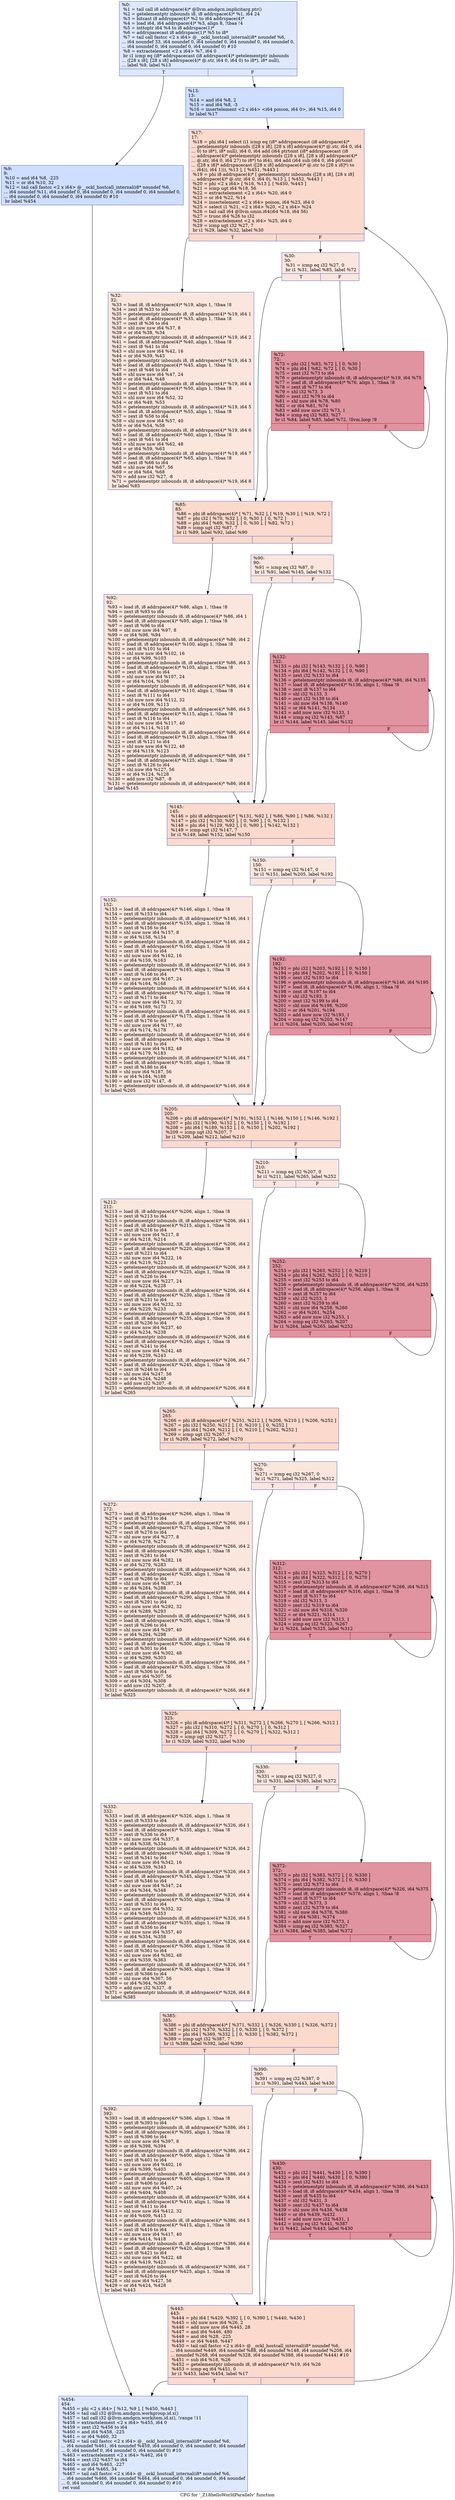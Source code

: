 digraph "CFG for '_Z18helloWorldParallelv' function" {
	label="CFG for '_Z18helloWorldParallelv' function";

	Node0x44fc0a0 [shape=record,color="#3d50c3ff", style=filled, fillcolor="#b2ccfb70",label="{%0:\l  %1 = tail call i8 addrspace(4)* @llvm.amdgcn.implicitarg.ptr()\l  %2 = getelementptr inbounds i8, i8 addrspace(4)* %1, i64 24\l  %3 = bitcast i8 addrspace(4)* %2 to i64 addrspace(4)*\l  %4 = load i64, i64 addrspace(4)* %3, align 8, !tbaa !4\l  %5 = inttoptr i64 %4 to i8 addrspace(1)*\l  %6 = addrspacecast i8 addrspace(1)* %5 to i8*\l  %7 = tail call fastcc \<2 x i64\> @__ockl_hostcall_internal(i8* noundef %6,\l... i64 noundef 33, i64 noundef 0, i64 noundef 0, i64 noundef 0, i64 noundef 0,\l... i64 noundef 0, i64 noundef 0, i64 noundef 0) #10\l  %8 = extractelement \<2 x i64\> %7, i64 0\l  br i1 icmp eq (i8* addrspacecast (i8 addrspace(4)* getelementptr inbounds\l... ([28 x i8], [28 x i8] addrspace(4)* @.str, i64 0, i64 0) to i8*), i8* null),\l... label %9, label %13\l|{<s0>T|<s1>F}}"];
	Node0x44fc0a0:s0 -> Node0x44fd640;
	Node0x44fc0a0:s1 -> Node0x44fe9e0;
	Node0x44fd640 [shape=record,color="#3d50c3ff", style=filled, fillcolor="#93b5fe70",label="{%9:\l9:                                                \l  %10 = and i64 %8, -225\l  %11 = or i64 %10, 32\l  %12 = tail call fastcc \<2 x i64\> @__ockl_hostcall_internal(i8* noundef %6,\l... i64 noundef %11, i64 noundef 0, i64 noundef 0, i64 noundef 0, i64 noundef 0,\l... i64 noundef 0, i64 noundef 0, i64 noundef 0) #10\l  br label %454\l}"];
	Node0x44fd640 -> Node0x44fec90;
	Node0x44fe9e0 [shape=record,color="#3d50c3ff", style=filled, fillcolor="#93b5fe70",label="{%13:\l13:                                               \l  %14 = and i64 %8, 2\l  %15 = and i64 %8, -3\l  %16 = insertelement \<2 x i64\> \<i64 poison, i64 0\>, i64 %15, i64 0\l  br label %17\l}"];
	Node0x44fe9e0 -> Node0x44fdf60;
	Node0x44fdf60 [shape=record,color="#3d50c3ff", style=filled, fillcolor="#f7ac8e70",label="{%17:\l17:                                               \l  %18 = phi i64 [ select (i1 icmp eq (i8* addrspacecast (i8 addrspace(4)*\l... getelementptr inbounds ([28 x i8], [28 x i8] addrspace(4)* @.str, i64 0, i64\l... 0) to i8*), i8* null), i64 0, i64 add (i64 ptrtoint (i8* addrspacecast (i8\l... addrspace(4)* getelementptr inbounds ([28 x i8], [28 x i8] addrspace(4)*\l... @.str, i64 0, i64 27) to i8*) to i64), i64 add (i64 sub (i64 0, i64 ptrtoint\l... ([28 x i8]* addrspacecast ([28 x i8] addrspace(4)* @.str to [28 x i8]*) to\l... i64)), i64 1))), %13 ], [ %451, %443 ]\l  %19 = phi i8 addrspace(4)* [ getelementptr inbounds ([28 x i8], [28 x i8]\l... addrspace(4)* @.str, i64 0, i64 0), %13 ], [ %452, %443 ]\l  %20 = phi \<2 x i64\> [ %16, %13 ], [ %450, %443 ]\l  %21 = icmp ugt i64 %18, 56\l  %22 = extractelement \<2 x i64\> %20, i64 0\l  %23 = or i64 %22, %14\l  %24 = insertelement \<2 x i64\> poison, i64 %23, i64 0\l  %25 = select i1 %21, \<2 x i64\> %20, \<2 x i64\> %24\l  %26 = tail call i64 @llvm.umin.i64(i64 %18, i64 56)\l  %27 = trunc i64 %26 to i32\l  %28 = extractelement \<2 x i64\> %25, i64 0\l  %29 = icmp ugt i32 %27, 7\l  br i1 %29, label %32, label %30\l|{<s0>T|<s1>F}}"];
	Node0x44fdf60:s0 -> Node0x4500820;
	Node0x44fdf60:s1 -> Node0x45008b0;
	Node0x45008b0 [shape=record,color="#3d50c3ff", style=filled, fillcolor="#f3c7b170",label="{%30:\l30:                                               \l  %31 = icmp eq i32 %27, 0\l  br i1 %31, label %85, label %72\l|{<s0>T|<s1>F}}"];
	Node0x45008b0:s0 -> Node0x4500ab0;
	Node0x45008b0:s1 -> Node0x4500b00;
	Node0x4500820 [shape=record,color="#3d50c3ff", style=filled, fillcolor="#f3c7b170",label="{%32:\l32:                                               \l  %33 = load i8, i8 addrspace(4)* %19, align 1, !tbaa !8\l  %34 = zext i8 %33 to i64\l  %35 = getelementptr inbounds i8, i8 addrspace(4)* %19, i64 1\l  %36 = load i8, i8 addrspace(4)* %35, align 1, !tbaa !8\l  %37 = zext i8 %36 to i64\l  %38 = shl nuw nsw i64 %37, 8\l  %39 = or i64 %38, %34\l  %40 = getelementptr inbounds i8, i8 addrspace(4)* %19, i64 2\l  %41 = load i8, i8 addrspace(4)* %40, align 1, !tbaa !8\l  %42 = zext i8 %41 to i64\l  %43 = shl nuw nsw i64 %42, 16\l  %44 = or i64 %39, %43\l  %45 = getelementptr inbounds i8, i8 addrspace(4)* %19, i64 3\l  %46 = load i8, i8 addrspace(4)* %45, align 1, !tbaa !8\l  %47 = zext i8 %46 to i64\l  %48 = shl nuw nsw i64 %47, 24\l  %49 = or i64 %44, %48\l  %50 = getelementptr inbounds i8, i8 addrspace(4)* %19, i64 4\l  %51 = load i8, i8 addrspace(4)* %50, align 1, !tbaa !8\l  %52 = zext i8 %51 to i64\l  %53 = shl nuw nsw i64 %52, 32\l  %54 = or i64 %49, %53\l  %55 = getelementptr inbounds i8, i8 addrspace(4)* %19, i64 5\l  %56 = load i8, i8 addrspace(4)* %55, align 1, !tbaa !8\l  %57 = zext i8 %56 to i64\l  %58 = shl nuw nsw i64 %57, 40\l  %59 = or i64 %54, %58\l  %60 = getelementptr inbounds i8, i8 addrspace(4)* %19, i64 6\l  %61 = load i8, i8 addrspace(4)* %60, align 1, !tbaa !8\l  %62 = zext i8 %61 to i64\l  %63 = shl nuw nsw i64 %62, 48\l  %64 = or i64 %59, %63\l  %65 = getelementptr inbounds i8, i8 addrspace(4)* %19, i64 7\l  %66 = load i8, i8 addrspace(4)* %65, align 1, !tbaa !8\l  %67 = zext i8 %66 to i64\l  %68 = shl nuw i64 %67, 56\l  %69 = or i64 %64, %68\l  %70 = add nsw i32 %27, -8\l  %71 = getelementptr inbounds i8, i8 addrspace(4)* %19, i64 8\l  br label %85\l}"];
	Node0x4500820 -> Node0x4500ab0;
	Node0x4500b00 [shape=record,color="#b70d28ff", style=filled, fillcolor="#b70d2870",label="{%72:\l72:                                               \l  %73 = phi i32 [ %83, %72 ], [ 0, %30 ]\l  %74 = phi i64 [ %82, %72 ], [ 0, %30 ]\l  %75 = zext i32 %73 to i64\l  %76 = getelementptr inbounds i8, i8 addrspace(4)* %19, i64 %75\l  %77 = load i8, i8 addrspace(4)* %76, align 1, !tbaa !8\l  %78 = zext i8 %77 to i64\l  %79 = shl i32 %73, 3\l  %80 = zext i32 %79 to i64\l  %81 = shl nuw i64 %78, %80\l  %82 = or i64 %81, %74\l  %83 = add nuw nsw i32 %73, 1\l  %84 = icmp eq i32 %83, %27\l  br i1 %84, label %85, label %72, !llvm.loop !9\l|{<s0>T|<s1>F}}"];
	Node0x4500b00:s0 -> Node0x4500ab0;
	Node0x4500b00:s1 -> Node0x4500b00;
	Node0x4500ab0 [shape=record,color="#3d50c3ff", style=filled, fillcolor="#f7ac8e70",label="{%85:\l85:                                               \l  %86 = phi i8 addrspace(4)* [ %71, %32 ], [ %19, %30 ], [ %19, %72 ]\l  %87 = phi i32 [ %70, %32 ], [ 0, %30 ], [ 0, %72 ]\l  %88 = phi i64 [ %69, %32 ], [ 0, %30 ], [ %82, %72 ]\l  %89 = icmp ugt i32 %87, 7\l  br i1 %89, label %92, label %90\l|{<s0>T|<s1>F}}"];
	Node0x4500ab0:s0 -> Node0x45038e0;
	Node0x4500ab0:s1 -> Node0x4503930;
	Node0x4503930 [shape=record,color="#3d50c3ff", style=filled, fillcolor="#f3c7b170",label="{%90:\l90:                                               \l  %91 = icmp eq i32 %87, 0\l  br i1 %91, label %145, label %132\l|{<s0>T|<s1>F}}"];
	Node0x4503930:s0 -> Node0x4503b00;
	Node0x4503930:s1 -> Node0x4503b50;
	Node0x45038e0 [shape=record,color="#3d50c3ff", style=filled, fillcolor="#f3c7b170",label="{%92:\l92:                                               \l  %93 = load i8, i8 addrspace(4)* %86, align 1, !tbaa !8\l  %94 = zext i8 %93 to i64\l  %95 = getelementptr inbounds i8, i8 addrspace(4)* %86, i64 1\l  %96 = load i8, i8 addrspace(4)* %95, align 1, !tbaa !8\l  %97 = zext i8 %96 to i64\l  %98 = shl nuw nsw i64 %97, 8\l  %99 = or i64 %98, %94\l  %100 = getelementptr inbounds i8, i8 addrspace(4)* %86, i64 2\l  %101 = load i8, i8 addrspace(4)* %100, align 1, !tbaa !8\l  %102 = zext i8 %101 to i64\l  %103 = shl nuw nsw i64 %102, 16\l  %104 = or i64 %99, %103\l  %105 = getelementptr inbounds i8, i8 addrspace(4)* %86, i64 3\l  %106 = load i8, i8 addrspace(4)* %105, align 1, !tbaa !8\l  %107 = zext i8 %106 to i64\l  %108 = shl nuw nsw i64 %107, 24\l  %109 = or i64 %104, %108\l  %110 = getelementptr inbounds i8, i8 addrspace(4)* %86, i64 4\l  %111 = load i8, i8 addrspace(4)* %110, align 1, !tbaa !8\l  %112 = zext i8 %111 to i64\l  %113 = shl nuw nsw i64 %112, 32\l  %114 = or i64 %109, %113\l  %115 = getelementptr inbounds i8, i8 addrspace(4)* %86, i64 5\l  %116 = load i8, i8 addrspace(4)* %115, align 1, !tbaa !8\l  %117 = zext i8 %116 to i64\l  %118 = shl nuw nsw i64 %117, 40\l  %119 = or i64 %114, %118\l  %120 = getelementptr inbounds i8, i8 addrspace(4)* %86, i64 6\l  %121 = load i8, i8 addrspace(4)* %120, align 1, !tbaa !8\l  %122 = zext i8 %121 to i64\l  %123 = shl nuw nsw i64 %122, 48\l  %124 = or i64 %119, %123\l  %125 = getelementptr inbounds i8, i8 addrspace(4)* %86, i64 7\l  %126 = load i8, i8 addrspace(4)* %125, align 1, !tbaa !8\l  %127 = zext i8 %126 to i64\l  %128 = shl nuw i64 %127, 56\l  %129 = or i64 %124, %128\l  %130 = add nsw i32 %87, -8\l  %131 = getelementptr inbounds i8, i8 addrspace(4)* %86, i64 8\l  br label %145\l}"];
	Node0x45038e0 -> Node0x4503b00;
	Node0x4503b50 [shape=record,color="#b70d28ff", style=filled, fillcolor="#b70d2870",label="{%132:\l132:                                              \l  %133 = phi i32 [ %143, %132 ], [ 0, %90 ]\l  %134 = phi i64 [ %142, %132 ], [ 0, %90 ]\l  %135 = zext i32 %133 to i64\l  %136 = getelementptr inbounds i8, i8 addrspace(4)* %86, i64 %135\l  %137 = load i8, i8 addrspace(4)* %136, align 1, !tbaa !8\l  %138 = zext i8 %137 to i64\l  %139 = shl i32 %133, 3\l  %140 = zext i32 %139 to i64\l  %141 = shl nuw i64 %138, %140\l  %142 = or i64 %141, %134\l  %143 = add nuw nsw i32 %133, 1\l  %144 = icmp eq i32 %143, %87\l  br i1 %144, label %145, label %132\l|{<s0>T|<s1>F}}"];
	Node0x4503b50:s0 -> Node0x4503b00;
	Node0x4503b50:s1 -> Node0x4503b50;
	Node0x4503b00 [shape=record,color="#3d50c3ff", style=filled, fillcolor="#f7ac8e70",label="{%145:\l145:                                              \l  %146 = phi i8 addrspace(4)* [ %131, %92 ], [ %86, %90 ], [ %86, %132 ]\l  %147 = phi i32 [ %130, %92 ], [ 0, %90 ], [ 0, %132 ]\l  %148 = phi i64 [ %129, %92 ], [ 0, %90 ], [ %142, %132 ]\l  %149 = icmp ugt i32 %147, 7\l  br i1 %149, label %152, label %150\l|{<s0>T|<s1>F}}"];
	Node0x4503b00:s0 -> Node0x4506030;
	Node0x4503b00:s1 -> Node0x4506080;
	Node0x4506080 [shape=record,color="#3d50c3ff", style=filled, fillcolor="#f3c7b170",label="{%150:\l150:                                              \l  %151 = icmp eq i32 %147, 0\l  br i1 %151, label %205, label %192\l|{<s0>T|<s1>F}}"];
	Node0x4506080:s0 -> Node0x4506210;
	Node0x4506080:s1 -> Node0x4506260;
	Node0x4506030 [shape=record,color="#3d50c3ff", style=filled, fillcolor="#f3c7b170",label="{%152:\l152:                                              \l  %153 = load i8, i8 addrspace(4)* %146, align 1, !tbaa !8\l  %154 = zext i8 %153 to i64\l  %155 = getelementptr inbounds i8, i8 addrspace(4)* %146, i64 1\l  %156 = load i8, i8 addrspace(4)* %155, align 1, !tbaa !8\l  %157 = zext i8 %156 to i64\l  %158 = shl nuw nsw i64 %157, 8\l  %159 = or i64 %158, %154\l  %160 = getelementptr inbounds i8, i8 addrspace(4)* %146, i64 2\l  %161 = load i8, i8 addrspace(4)* %160, align 1, !tbaa !8\l  %162 = zext i8 %161 to i64\l  %163 = shl nuw nsw i64 %162, 16\l  %164 = or i64 %159, %163\l  %165 = getelementptr inbounds i8, i8 addrspace(4)* %146, i64 3\l  %166 = load i8, i8 addrspace(4)* %165, align 1, !tbaa !8\l  %167 = zext i8 %166 to i64\l  %168 = shl nuw nsw i64 %167, 24\l  %169 = or i64 %164, %168\l  %170 = getelementptr inbounds i8, i8 addrspace(4)* %146, i64 4\l  %171 = load i8, i8 addrspace(4)* %170, align 1, !tbaa !8\l  %172 = zext i8 %171 to i64\l  %173 = shl nuw nsw i64 %172, 32\l  %174 = or i64 %169, %173\l  %175 = getelementptr inbounds i8, i8 addrspace(4)* %146, i64 5\l  %176 = load i8, i8 addrspace(4)* %175, align 1, !tbaa !8\l  %177 = zext i8 %176 to i64\l  %178 = shl nuw nsw i64 %177, 40\l  %179 = or i64 %174, %178\l  %180 = getelementptr inbounds i8, i8 addrspace(4)* %146, i64 6\l  %181 = load i8, i8 addrspace(4)* %180, align 1, !tbaa !8\l  %182 = zext i8 %181 to i64\l  %183 = shl nuw nsw i64 %182, 48\l  %184 = or i64 %179, %183\l  %185 = getelementptr inbounds i8, i8 addrspace(4)* %146, i64 7\l  %186 = load i8, i8 addrspace(4)* %185, align 1, !tbaa !8\l  %187 = zext i8 %186 to i64\l  %188 = shl nuw i64 %187, 56\l  %189 = or i64 %184, %188\l  %190 = add nsw i32 %147, -8\l  %191 = getelementptr inbounds i8, i8 addrspace(4)* %146, i64 8\l  br label %205\l}"];
	Node0x4506030 -> Node0x4506210;
	Node0x4506260 [shape=record,color="#b70d28ff", style=filled, fillcolor="#b70d2870",label="{%192:\l192:                                              \l  %193 = phi i32 [ %203, %192 ], [ 0, %150 ]\l  %194 = phi i64 [ %202, %192 ], [ 0, %150 ]\l  %195 = zext i32 %193 to i64\l  %196 = getelementptr inbounds i8, i8 addrspace(4)* %146, i64 %195\l  %197 = load i8, i8 addrspace(4)* %196, align 1, !tbaa !8\l  %198 = zext i8 %197 to i64\l  %199 = shl i32 %193, 3\l  %200 = zext i32 %199 to i64\l  %201 = shl nuw i64 %198, %200\l  %202 = or i64 %201, %194\l  %203 = add nuw nsw i32 %193, 1\l  %204 = icmp eq i32 %203, %147\l  br i1 %204, label %205, label %192\l|{<s0>T|<s1>F}}"];
	Node0x4506260:s0 -> Node0x4506210;
	Node0x4506260:s1 -> Node0x4506260;
	Node0x4506210 [shape=record,color="#3d50c3ff", style=filled, fillcolor="#f7ac8e70",label="{%205:\l205:                                              \l  %206 = phi i8 addrspace(4)* [ %191, %152 ], [ %146, %150 ], [ %146, %192 ]\l  %207 = phi i32 [ %190, %152 ], [ 0, %150 ], [ 0, %192 ]\l  %208 = phi i64 [ %189, %152 ], [ 0, %150 ], [ %202, %192 ]\l  %209 = icmp ugt i32 %207, 7\l  br i1 %209, label %212, label %210\l|{<s0>T|<s1>F}}"];
	Node0x4506210:s0 -> Node0x4508280;
	Node0x4506210:s1 -> Node0x45082d0;
	Node0x45082d0 [shape=record,color="#3d50c3ff", style=filled, fillcolor="#f3c7b170",label="{%210:\l210:                                              \l  %211 = icmp eq i32 %207, 0\l  br i1 %211, label %265, label %252\l|{<s0>T|<s1>F}}"];
	Node0x45082d0:s0 -> Node0x4508460;
	Node0x45082d0:s1 -> Node0x45084b0;
	Node0x4508280 [shape=record,color="#3d50c3ff", style=filled, fillcolor="#f3c7b170",label="{%212:\l212:                                              \l  %213 = load i8, i8 addrspace(4)* %206, align 1, !tbaa !8\l  %214 = zext i8 %213 to i64\l  %215 = getelementptr inbounds i8, i8 addrspace(4)* %206, i64 1\l  %216 = load i8, i8 addrspace(4)* %215, align 1, !tbaa !8\l  %217 = zext i8 %216 to i64\l  %218 = shl nuw nsw i64 %217, 8\l  %219 = or i64 %218, %214\l  %220 = getelementptr inbounds i8, i8 addrspace(4)* %206, i64 2\l  %221 = load i8, i8 addrspace(4)* %220, align 1, !tbaa !8\l  %222 = zext i8 %221 to i64\l  %223 = shl nuw nsw i64 %222, 16\l  %224 = or i64 %219, %223\l  %225 = getelementptr inbounds i8, i8 addrspace(4)* %206, i64 3\l  %226 = load i8, i8 addrspace(4)* %225, align 1, !tbaa !8\l  %227 = zext i8 %226 to i64\l  %228 = shl nuw nsw i64 %227, 24\l  %229 = or i64 %224, %228\l  %230 = getelementptr inbounds i8, i8 addrspace(4)* %206, i64 4\l  %231 = load i8, i8 addrspace(4)* %230, align 1, !tbaa !8\l  %232 = zext i8 %231 to i64\l  %233 = shl nuw nsw i64 %232, 32\l  %234 = or i64 %229, %233\l  %235 = getelementptr inbounds i8, i8 addrspace(4)* %206, i64 5\l  %236 = load i8, i8 addrspace(4)* %235, align 1, !tbaa !8\l  %237 = zext i8 %236 to i64\l  %238 = shl nuw nsw i64 %237, 40\l  %239 = or i64 %234, %238\l  %240 = getelementptr inbounds i8, i8 addrspace(4)* %206, i64 6\l  %241 = load i8, i8 addrspace(4)* %240, align 1, !tbaa !8\l  %242 = zext i8 %241 to i64\l  %243 = shl nuw nsw i64 %242, 48\l  %244 = or i64 %239, %243\l  %245 = getelementptr inbounds i8, i8 addrspace(4)* %206, i64 7\l  %246 = load i8, i8 addrspace(4)* %245, align 1, !tbaa !8\l  %247 = zext i8 %246 to i64\l  %248 = shl nuw i64 %247, 56\l  %249 = or i64 %244, %248\l  %250 = add nsw i32 %207, -8\l  %251 = getelementptr inbounds i8, i8 addrspace(4)* %206, i64 8\l  br label %265\l}"];
	Node0x4508280 -> Node0x4508460;
	Node0x45084b0 [shape=record,color="#b70d28ff", style=filled, fillcolor="#b70d2870",label="{%252:\l252:                                              \l  %253 = phi i32 [ %263, %252 ], [ 0, %210 ]\l  %254 = phi i64 [ %262, %252 ], [ 0, %210 ]\l  %255 = zext i32 %253 to i64\l  %256 = getelementptr inbounds i8, i8 addrspace(4)* %206, i64 %255\l  %257 = load i8, i8 addrspace(4)* %256, align 1, !tbaa !8\l  %258 = zext i8 %257 to i64\l  %259 = shl i32 %253, 3\l  %260 = zext i32 %259 to i64\l  %261 = shl nuw i64 %258, %260\l  %262 = or i64 %261, %254\l  %263 = add nuw nsw i32 %253, 1\l  %264 = icmp eq i32 %263, %207\l  br i1 %264, label %265, label %252\l|{<s0>T|<s1>F}}"];
	Node0x45084b0:s0 -> Node0x4508460;
	Node0x45084b0:s1 -> Node0x45084b0;
	Node0x4508460 [shape=record,color="#3d50c3ff", style=filled, fillcolor="#f7ac8e70",label="{%265:\l265:                                              \l  %266 = phi i8 addrspace(4)* [ %251, %212 ], [ %206, %210 ], [ %206, %252 ]\l  %267 = phi i32 [ %250, %212 ], [ 0, %210 ], [ 0, %252 ]\l  %268 = phi i64 [ %249, %212 ], [ 0, %210 ], [ %262, %252 ]\l  %269 = icmp ugt i32 %267, 7\l  br i1 %269, label %272, label %270\l|{<s0>T|<s1>F}}"];
	Node0x4508460:s0 -> Node0x45056f0;
	Node0x4508460:s1 -> Node0x450ad10;
	Node0x450ad10 [shape=record,color="#3d50c3ff", style=filled, fillcolor="#f3c7b170",label="{%270:\l270:                                              \l  %271 = icmp eq i32 %267, 0\l  br i1 %271, label %325, label %312\l|{<s0>T|<s1>F}}"];
	Node0x450ad10:s0 -> Node0x450aea0;
	Node0x450ad10:s1 -> Node0x450aef0;
	Node0x45056f0 [shape=record,color="#3d50c3ff", style=filled, fillcolor="#f3c7b170",label="{%272:\l272:                                              \l  %273 = load i8, i8 addrspace(4)* %266, align 1, !tbaa !8\l  %274 = zext i8 %273 to i64\l  %275 = getelementptr inbounds i8, i8 addrspace(4)* %266, i64 1\l  %276 = load i8, i8 addrspace(4)* %275, align 1, !tbaa !8\l  %277 = zext i8 %276 to i64\l  %278 = shl nuw nsw i64 %277, 8\l  %279 = or i64 %278, %274\l  %280 = getelementptr inbounds i8, i8 addrspace(4)* %266, i64 2\l  %281 = load i8, i8 addrspace(4)* %280, align 1, !tbaa !8\l  %282 = zext i8 %281 to i64\l  %283 = shl nuw nsw i64 %282, 16\l  %284 = or i64 %279, %283\l  %285 = getelementptr inbounds i8, i8 addrspace(4)* %266, i64 3\l  %286 = load i8, i8 addrspace(4)* %285, align 1, !tbaa !8\l  %287 = zext i8 %286 to i64\l  %288 = shl nuw nsw i64 %287, 24\l  %289 = or i64 %284, %288\l  %290 = getelementptr inbounds i8, i8 addrspace(4)* %266, i64 4\l  %291 = load i8, i8 addrspace(4)* %290, align 1, !tbaa !8\l  %292 = zext i8 %291 to i64\l  %293 = shl nuw nsw i64 %292, 32\l  %294 = or i64 %289, %293\l  %295 = getelementptr inbounds i8, i8 addrspace(4)* %266, i64 5\l  %296 = load i8, i8 addrspace(4)* %295, align 1, !tbaa !8\l  %297 = zext i8 %296 to i64\l  %298 = shl nuw nsw i64 %297, 40\l  %299 = or i64 %294, %298\l  %300 = getelementptr inbounds i8, i8 addrspace(4)* %266, i64 6\l  %301 = load i8, i8 addrspace(4)* %300, align 1, !tbaa !8\l  %302 = zext i8 %301 to i64\l  %303 = shl nuw nsw i64 %302, 48\l  %304 = or i64 %299, %303\l  %305 = getelementptr inbounds i8, i8 addrspace(4)* %266, i64 7\l  %306 = load i8, i8 addrspace(4)* %305, align 1, !tbaa !8\l  %307 = zext i8 %306 to i64\l  %308 = shl nuw i64 %307, 56\l  %309 = or i64 %304, %308\l  %310 = add nsw i32 %267, -8\l  %311 = getelementptr inbounds i8, i8 addrspace(4)* %266, i64 8\l  br label %325\l}"];
	Node0x45056f0 -> Node0x450aea0;
	Node0x450aef0 [shape=record,color="#b70d28ff", style=filled, fillcolor="#b70d2870",label="{%312:\l312:                                              \l  %313 = phi i32 [ %323, %312 ], [ 0, %270 ]\l  %314 = phi i64 [ %322, %312 ], [ 0, %270 ]\l  %315 = zext i32 %313 to i64\l  %316 = getelementptr inbounds i8, i8 addrspace(4)* %266, i64 %315\l  %317 = load i8, i8 addrspace(4)* %316, align 1, !tbaa !8\l  %318 = zext i8 %317 to i64\l  %319 = shl i32 %313, 3\l  %320 = zext i32 %319 to i64\l  %321 = shl nuw i64 %318, %320\l  %322 = or i64 %321, %314\l  %323 = add nuw nsw i32 %313, 1\l  %324 = icmp eq i32 %323, %267\l  br i1 %324, label %325, label %312\l|{<s0>T|<s1>F}}"];
	Node0x450aef0:s0 -> Node0x450aea0;
	Node0x450aef0:s1 -> Node0x450aef0;
	Node0x450aea0 [shape=record,color="#3d50c3ff", style=filled, fillcolor="#f7ac8e70",label="{%325:\l325:                                              \l  %326 = phi i8 addrspace(4)* [ %311, %272 ], [ %266, %270 ], [ %266, %312 ]\l  %327 = phi i32 [ %310, %272 ], [ 0, %270 ], [ 0, %312 ]\l  %328 = phi i64 [ %309, %272 ], [ 0, %270 ], [ %322, %312 ]\l  %329 = icmp ugt i32 %327, 7\l  br i1 %329, label %332, label %330\l|{<s0>T|<s1>F}}"];
	Node0x450aea0:s0 -> Node0x450cf10;
	Node0x450aea0:s1 -> Node0x450cf60;
	Node0x450cf60 [shape=record,color="#3d50c3ff", style=filled, fillcolor="#f3c7b170",label="{%330:\l330:                                              \l  %331 = icmp eq i32 %327, 0\l  br i1 %331, label %385, label %372\l|{<s0>T|<s1>F}}"];
	Node0x450cf60:s0 -> Node0x450d0f0;
	Node0x450cf60:s1 -> Node0x450d140;
	Node0x450cf10 [shape=record,color="#3d50c3ff", style=filled, fillcolor="#f3c7b170",label="{%332:\l332:                                              \l  %333 = load i8, i8 addrspace(4)* %326, align 1, !tbaa !8\l  %334 = zext i8 %333 to i64\l  %335 = getelementptr inbounds i8, i8 addrspace(4)* %326, i64 1\l  %336 = load i8, i8 addrspace(4)* %335, align 1, !tbaa !8\l  %337 = zext i8 %336 to i64\l  %338 = shl nuw nsw i64 %337, 8\l  %339 = or i64 %338, %334\l  %340 = getelementptr inbounds i8, i8 addrspace(4)* %326, i64 2\l  %341 = load i8, i8 addrspace(4)* %340, align 1, !tbaa !8\l  %342 = zext i8 %341 to i64\l  %343 = shl nuw nsw i64 %342, 16\l  %344 = or i64 %339, %343\l  %345 = getelementptr inbounds i8, i8 addrspace(4)* %326, i64 3\l  %346 = load i8, i8 addrspace(4)* %345, align 1, !tbaa !8\l  %347 = zext i8 %346 to i64\l  %348 = shl nuw nsw i64 %347, 24\l  %349 = or i64 %344, %348\l  %350 = getelementptr inbounds i8, i8 addrspace(4)* %326, i64 4\l  %351 = load i8, i8 addrspace(4)* %350, align 1, !tbaa !8\l  %352 = zext i8 %351 to i64\l  %353 = shl nuw nsw i64 %352, 32\l  %354 = or i64 %349, %353\l  %355 = getelementptr inbounds i8, i8 addrspace(4)* %326, i64 5\l  %356 = load i8, i8 addrspace(4)* %355, align 1, !tbaa !8\l  %357 = zext i8 %356 to i64\l  %358 = shl nuw nsw i64 %357, 40\l  %359 = or i64 %354, %358\l  %360 = getelementptr inbounds i8, i8 addrspace(4)* %326, i64 6\l  %361 = load i8, i8 addrspace(4)* %360, align 1, !tbaa !8\l  %362 = zext i8 %361 to i64\l  %363 = shl nuw nsw i64 %362, 48\l  %364 = or i64 %359, %363\l  %365 = getelementptr inbounds i8, i8 addrspace(4)* %326, i64 7\l  %366 = load i8, i8 addrspace(4)* %365, align 1, !tbaa !8\l  %367 = zext i8 %366 to i64\l  %368 = shl nuw i64 %367, 56\l  %369 = or i64 %364, %368\l  %370 = add nsw i32 %327, -8\l  %371 = getelementptr inbounds i8, i8 addrspace(4)* %326, i64 8\l  br label %385\l}"];
	Node0x450cf10 -> Node0x450d0f0;
	Node0x450d140 [shape=record,color="#b70d28ff", style=filled, fillcolor="#b70d2870",label="{%372:\l372:                                              \l  %373 = phi i32 [ %383, %372 ], [ 0, %330 ]\l  %374 = phi i64 [ %382, %372 ], [ 0, %330 ]\l  %375 = zext i32 %373 to i64\l  %376 = getelementptr inbounds i8, i8 addrspace(4)* %326, i64 %375\l  %377 = load i8, i8 addrspace(4)* %376, align 1, !tbaa !8\l  %378 = zext i8 %377 to i64\l  %379 = shl i32 %373, 3\l  %380 = zext i32 %379 to i64\l  %381 = shl nuw i64 %378, %380\l  %382 = or i64 %381, %374\l  %383 = add nuw nsw i32 %373, 1\l  %384 = icmp eq i32 %383, %327\l  br i1 %384, label %385, label %372\l|{<s0>T|<s1>F}}"];
	Node0x450d140:s0 -> Node0x450d0f0;
	Node0x450d140:s1 -> Node0x450d140;
	Node0x450d0f0 [shape=record,color="#3d50c3ff", style=filled, fillcolor="#f7ac8e70",label="{%385:\l385:                                              \l  %386 = phi i8 addrspace(4)* [ %371, %332 ], [ %326, %330 ], [ %326, %372 ]\l  %387 = phi i32 [ %370, %332 ], [ 0, %330 ], [ 0, %372 ]\l  %388 = phi i64 [ %369, %332 ], [ 0, %330 ], [ %382, %372 ]\l  %389 = icmp ugt i32 %387, 7\l  br i1 %389, label %392, label %390\l|{<s0>T|<s1>F}}"];
	Node0x450d0f0:s0 -> Node0x45101c0;
	Node0x450d0f0:s1 -> Node0x4510210;
	Node0x4510210 [shape=record,color="#3d50c3ff", style=filled, fillcolor="#f3c7b170",label="{%390:\l390:                                              \l  %391 = icmp eq i32 %387, 0\l  br i1 %391, label %443, label %430\l|{<s0>T|<s1>F}}"];
	Node0x4510210:s0 -> Node0x44ffd50;
	Node0x4510210:s1 -> Node0x45103a0;
	Node0x45101c0 [shape=record,color="#3d50c3ff", style=filled, fillcolor="#f3c7b170",label="{%392:\l392:                                              \l  %393 = load i8, i8 addrspace(4)* %386, align 1, !tbaa !8\l  %394 = zext i8 %393 to i64\l  %395 = getelementptr inbounds i8, i8 addrspace(4)* %386, i64 1\l  %396 = load i8, i8 addrspace(4)* %395, align 1, !tbaa !8\l  %397 = zext i8 %396 to i64\l  %398 = shl nuw nsw i64 %397, 8\l  %399 = or i64 %398, %394\l  %400 = getelementptr inbounds i8, i8 addrspace(4)* %386, i64 2\l  %401 = load i8, i8 addrspace(4)* %400, align 1, !tbaa !8\l  %402 = zext i8 %401 to i64\l  %403 = shl nuw nsw i64 %402, 16\l  %404 = or i64 %399, %403\l  %405 = getelementptr inbounds i8, i8 addrspace(4)* %386, i64 3\l  %406 = load i8, i8 addrspace(4)* %405, align 1, !tbaa !8\l  %407 = zext i8 %406 to i64\l  %408 = shl nuw nsw i64 %407, 24\l  %409 = or i64 %404, %408\l  %410 = getelementptr inbounds i8, i8 addrspace(4)* %386, i64 4\l  %411 = load i8, i8 addrspace(4)* %410, align 1, !tbaa !8\l  %412 = zext i8 %411 to i64\l  %413 = shl nuw nsw i64 %412, 32\l  %414 = or i64 %409, %413\l  %415 = getelementptr inbounds i8, i8 addrspace(4)* %386, i64 5\l  %416 = load i8, i8 addrspace(4)* %415, align 1, !tbaa !8\l  %417 = zext i8 %416 to i64\l  %418 = shl nuw nsw i64 %417, 40\l  %419 = or i64 %414, %418\l  %420 = getelementptr inbounds i8, i8 addrspace(4)* %386, i64 6\l  %421 = load i8, i8 addrspace(4)* %420, align 1, !tbaa !8\l  %422 = zext i8 %421 to i64\l  %423 = shl nuw nsw i64 %422, 48\l  %424 = or i64 %419, %423\l  %425 = getelementptr inbounds i8, i8 addrspace(4)* %386, i64 7\l  %426 = load i8, i8 addrspace(4)* %425, align 1, !tbaa !8\l  %427 = zext i8 %426 to i64\l  %428 = shl nuw i64 %427, 56\l  %429 = or i64 %424, %428\l  br label %443\l}"];
	Node0x45101c0 -> Node0x44ffd50;
	Node0x45103a0 [shape=record,color="#b70d28ff", style=filled, fillcolor="#b70d2870",label="{%430:\l430:                                              \l  %431 = phi i32 [ %441, %430 ], [ 0, %390 ]\l  %432 = phi i64 [ %440, %430 ], [ 0, %390 ]\l  %433 = zext i32 %431 to i64\l  %434 = getelementptr inbounds i8, i8 addrspace(4)* %386, i64 %433\l  %435 = load i8, i8 addrspace(4)* %434, align 1, !tbaa !8\l  %436 = zext i8 %435 to i64\l  %437 = shl i32 %431, 3\l  %438 = zext i32 %437 to i64\l  %439 = shl nuw i64 %436, %438\l  %440 = or i64 %439, %432\l  %441 = add nuw nsw i32 %431, 1\l  %442 = icmp eq i32 %441, %387\l  br i1 %442, label %443, label %430\l|{<s0>T|<s1>F}}"];
	Node0x45103a0:s0 -> Node0x44ffd50;
	Node0x45103a0:s1 -> Node0x45103a0;
	Node0x44ffd50 [shape=record,color="#3d50c3ff", style=filled, fillcolor="#f7ac8e70",label="{%443:\l443:                                              \l  %444 = phi i64 [ %429, %392 ], [ 0, %390 ], [ %440, %430 ]\l  %445 = shl nuw nsw i64 %26, 2\l  %446 = add nuw nsw i64 %445, 28\l  %447 = and i64 %446, 480\l  %448 = and i64 %28, -225\l  %449 = or i64 %448, %447\l  %450 = tail call fastcc \<2 x i64\> @__ockl_hostcall_internal(i8* noundef %6,\l... i64 noundef %449, i64 noundef %88, i64 noundef %148, i64 noundef %208, i64\l... noundef %268, i64 noundef %328, i64 noundef %388, i64 noundef %444) #10\l  %451 = sub i64 %18, %26\l  %452 = getelementptr inbounds i8, i8 addrspace(4)* %19, i64 %26\l  %453 = icmp eq i64 %451, 0\l  br i1 %453, label %454, label %17\l|{<s0>T|<s1>F}}"];
	Node0x44ffd50:s0 -> Node0x44fec90;
	Node0x44ffd50:s1 -> Node0x44fdf60;
	Node0x44fec90 [shape=record,color="#3d50c3ff", style=filled, fillcolor="#b2ccfb70",label="{%454:\l454:                                              \l  %455 = phi \<2 x i64\> [ %12, %9 ], [ %450, %443 ]\l  %456 = tail call i32 @llvm.amdgcn.workgroup.id.x()\l  %457 = tail call i32 @llvm.amdgcn.workitem.id.x(), !range !11\l  %458 = extractelement \<2 x i64\> %455, i64 0\l  %459 = zext i32 %456 to i64\l  %460 = and i64 %458, -225\l  %461 = or i64 %460, 32\l  %462 = tail call fastcc \<2 x i64\> @__ockl_hostcall_internal(i8* noundef %6,\l... i64 noundef %461, i64 noundef %459, i64 noundef 0, i64 noundef 0, i64 noundef\l... 0, i64 noundef 0, i64 noundef 0, i64 noundef 0) #10\l  %463 = extractelement \<2 x i64\> %462, i64 0\l  %464 = zext i32 %457 to i64\l  %465 = and i64 %463, -227\l  %466 = or i64 %465, 34\l  %467 = tail call fastcc \<2 x i64\> @__ockl_hostcall_internal(i8* noundef %6,\l... i64 noundef %466, i64 noundef %464, i64 noundef 0, i64 noundef 0, i64 noundef\l... 0, i64 noundef 0, i64 noundef 0, i64 noundef 0) #10\l  ret void\l}"];
}
